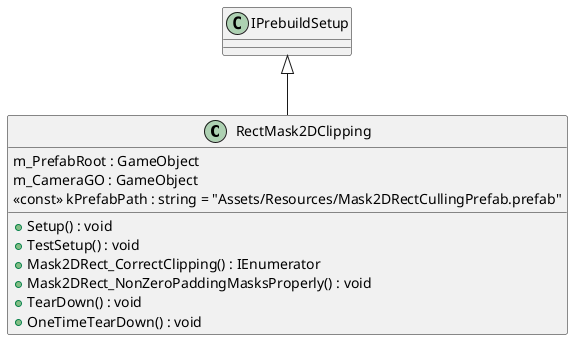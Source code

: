 @startuml
class RectMask2DClipping {
    m_PrefabRoot : GameObject
    m_CameraGO : GameObject
    <<const>> kPrefabPath : string = "Assets/Resources/Mask2DRectCullingPrefab.prefab"
    + Setup() : void
    + TestSetup() : void
    + Mask2DRect_CorrectClipping() : IEnumerator
    + Mask2DRect_NonZeroPaddingMasksProperly() : void
    + TearDown() : void
    + OneTimeTearDown() : void
}
IPrebuildSetup <|-- RectMask2DClipping
@enduml
